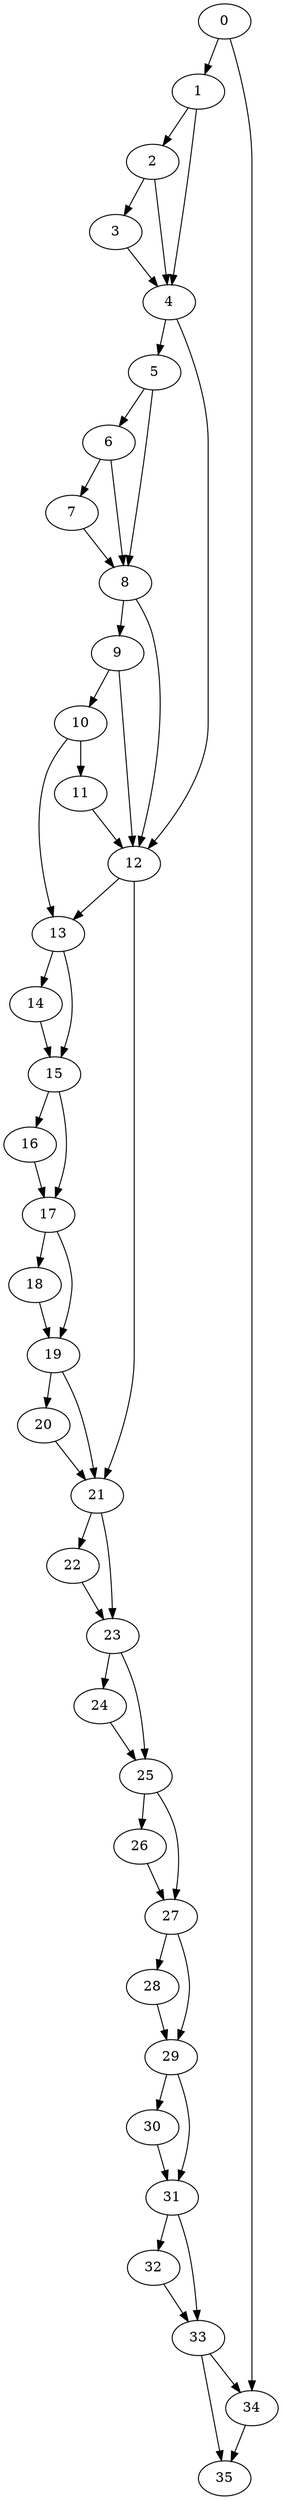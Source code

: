 digraph {
	0
	1
	2
	3
	4
	5
	6
	7
	8
	9
	10
	11
	12
	13
	14
	15
	16
	17
	18
	19
	20
	21
	22
	23
	24
	25
	26
	27
	28
	29
	30
	31
	32
	33
	34
	35
	13 -> 14
	23 -> 24
	32 -> 33
	31 -> 33
	0 -> 34
	33 -> 34
	33 -> 35
	34 -> 35
	5 -> 8
	6 -> 8
	7 -> 8
	10 -> 13
	12 -> 13
	29 -> 30
	10 -> 11
	23 -> 25
	24 -> 25
	25 -> 26
	27 -> 29
	28 -> 29
	15 -> 16
	4 -> 5
	9 -> 10
	13 -> 15
	14 -> 15
	20 -> 21
	12 -> 21
	19 -> 21
	1 -> 2
	15 -> 17
	16 -> 17
	6 -> 7
	21 -> 22
	25 -> 27
	26 -> 27
	0 -> 1
	29 -> 31
	30 -> 31
	2 -> 3
	1 -> 4
	2 -> 4
	3 -> 4
	5 -> 6
	8 -> 9
	9 -> 12
	11 -> 12
	4 -> 12
	8 -> 12
	17 -> 18
	17 -> 19
	18 -> 19
	19 -> 20
	27 -> 28
	31 -> 32
	21 -> 23
	22 -> 23
}
